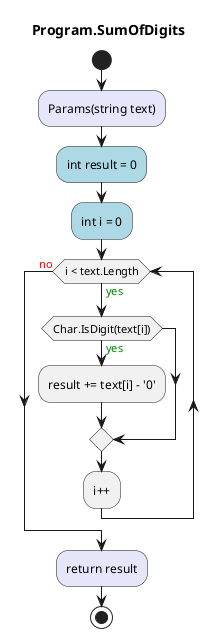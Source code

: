 @startuml Program.SumOfDigits
title Program.SumOfDigits
start
#Lavender:Params(string text);
#LightBlue:int result = 0;
#LightBlue:int i = 0;
while (i < text.Length) is (<color:green>yes)
    if (Char.IsDigit(text[i])) then (<color:green>yes)
        :result += text[i] - '0';
    endif
:i++;
endwhile (<color:red>no)
#Lavender:return result;
stop
@enduml
